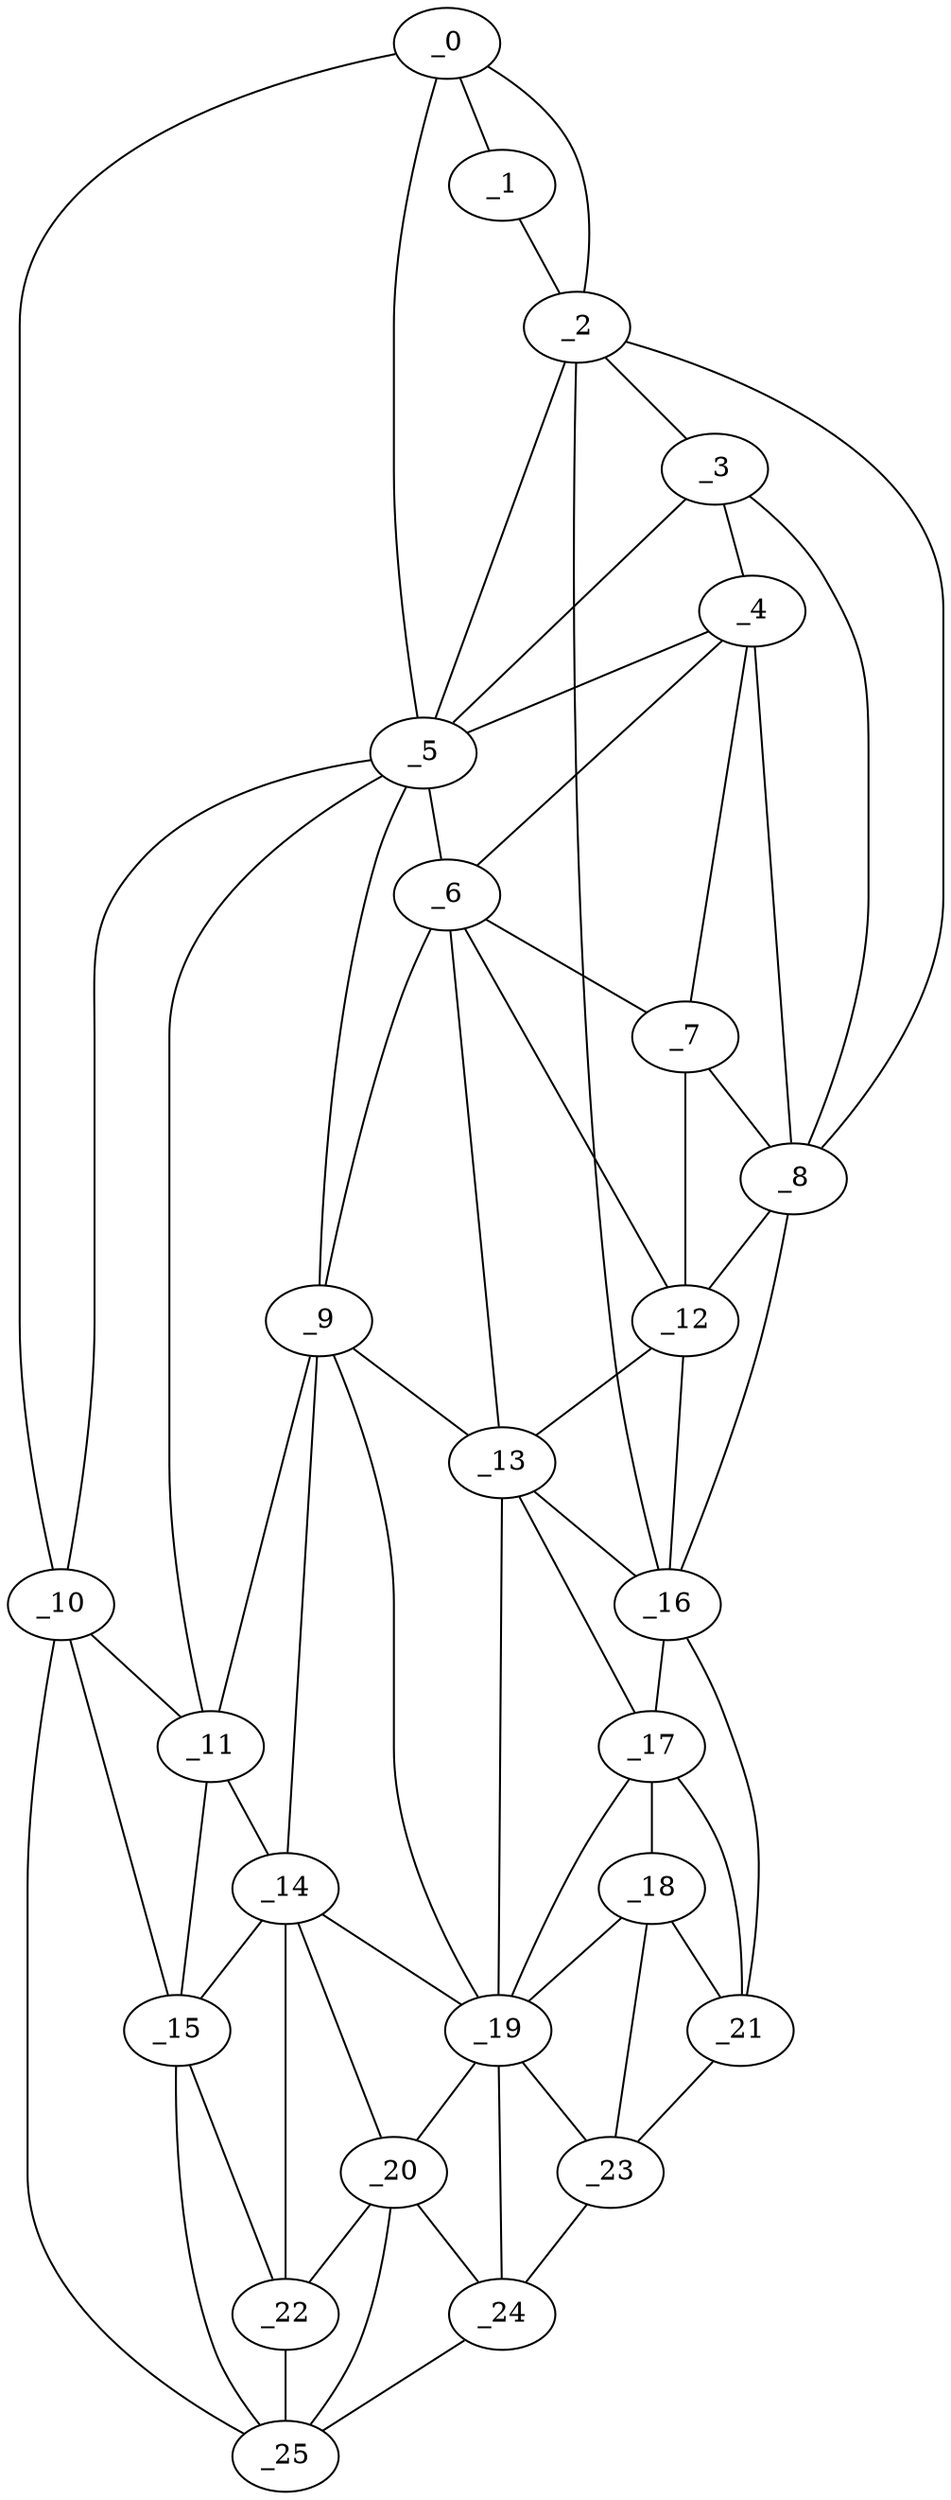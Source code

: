 graph "obj60__135.gxl" {
	_0	 [x=4,
		y=73];
	_1	 [x=8,
		y=51];
	_0 -- _1	 [valence=1];
	_2	 [x=23,
		y=46];
	_0 -- _2	 [valence=1];
	_5	 [x=56,
		y=63];
	_0 -- _5	 [valence=1];
	_10	 [x=77,
		y=101];
	_0 -- _10	 [valence=1];
	_1 -- _2	 [valence=1];
	_3	 [x=40,
		y=45];
	_2 -- _3	 [valence=1];
	_2 -- _5	 [valence=2];
	_8	 [x=74,
		y=34];
	_2 -- _8	 [valence=2];
	_16	 [x=92,
		y=28];
	_2 -- _16	 [valence=1];
	_4	 [x=51,
		y=50];
	_3 -- _4	 [valence=2];
	_3 -- _5	 [valence=1];
	_3 -- _8	 [valence=2];
	_4 -- _5	 [valence=2];
	_6	 [x=71,
		y=53];
	_4 -- _6	 [valence=2];
	_7	 [x=72,
		y=46];
	_4 -- _7	 [valence=2];
	_4 -- _8	 [valence=1];
	_5 -- _6	 [valence=2];
	_9	 [x=76,
		y=66];
	_5 -- _9	 [valence=2];
	_5 -- _10	 [valence=2];
	_11	 [x=79,
		y=77];
	_5 -- _11	 [valence=2];
	_6 -- _7	 [valence=2];
	_6 -- _9	 [valence=2];
	_12	 [x=81,
		y=42];
	_6 -- _12	 [valence=2];
	_13	 [x=87,
		y=43];
	_6 -- _13	 [valence=2];
	_7 -- _8	 [valence=2];
	_7 -- _12	 [valence=2];
	_8 -- _12	 [valence=2];
	_8 -- _16	 [valence=1];
	_9 -- _11	 [valence=2];
	_9 -- _13	 [valence=2];
	_14	 [x=89,
		y=80];
	_9 -- _14	 [valence=2];
	_19	 [x=112,
		y=54];
	_9 -- _19	 [valence=2];
	_10 -- _11	 [valence=1];
	_15	 [x=89,
		y=97];
	_10 -- _15	 [valence=1];
	_25	 [x=126,
		y=85];
	_10 -- _25	 [valence=1];
	_11 -- _14	 [valence=2];
	_11 -- _15	 [valence=2];
	_12 -- _13	 [valence=1];
	_12 -- _16	 [valence=2];
	_13 -- _16	 [valence=2];
	_17	 [x=98,
		y=38];
	_13 -- _17	 [valence=2];
	_13 -- _19	 [valence=1];
	_14 -- _15	 [valence=2];
	_14 -- _19	 [valence=2];
	_20	 [x=116,
		y=71];
	_14 -- _20	 [valence=2];
	_22	 [x=119,
		y=86];
	_14 -- _22	 [valence=2];
	_15 -- _22	 [valence=1];
	_15 -- _25	 [valence=1];
	_16 -- _17	 [valence=2];
	_21	 [x=117,
		y=29];
	_16 -- _21	 [valence=1];
	_18	 [x=112,
		y=49];
	_17 -- _18	 [valence=1];
	_17 -- _19	 [valence=2];
	_17 -- _21	 [valence=2];
	_18 -- _19	 [valence=2];
	_18 -- _21	 [valence=1];
	_23	 [x=122,
		y=42];
	_18 -- _23	 [valence=2];
	_19 -- _20	 [valence=2];
	_19 -- _23	 [valence=1];
	_24	 [x=124,
		y=62];
	_19 -- _24	 [valence=2];
	_20 -- _22	 [valence=1];
	_20 -- _24	 [valence=1];
	_20 -- _25	 [valence=1];
	_21 -- _23	 [valence=1];
	_22 -- _25	 [valence=2];
	_23 -- _24	 [valence=1];
	_24 -- _25	 [valence=1];
}
